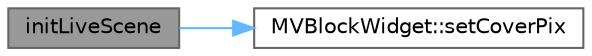 digraph "initLiveScene"
{
 // LATEX_PDF_SIZE
  bgcolor="transparent";
  edge [fontname=Helvetica,fontsize=10,labelfontname=Helvetica,labelfontsize=10];
  node [fontname=Helvetica,fontsize=10,shape=box,height=0.2,width=0.4];
  rankdir="LR";
  Node1 [id="Node000001",label="initLiveScene",height=0.2,width=0.4,color="gray40", fillcolor="grey60", style="filled", fontcolor="black",tooltip="初始化直播场景分类"];
  Node1 -> Node2 [id="edge1_Node000001_Node000002",color="steelblue1",style="solid",tooltip=" "];
  Node2 [id="Node000002",label="MVBlockWidget::setCoverPix",height=0.2,width=0.4,color="grey40", fillcolor="white", style="filled",URL="$class_m_v_block_widget.html#a577e699921fb58de1d51f2352a6088e1",tooltip="设置封面图片"];
}
